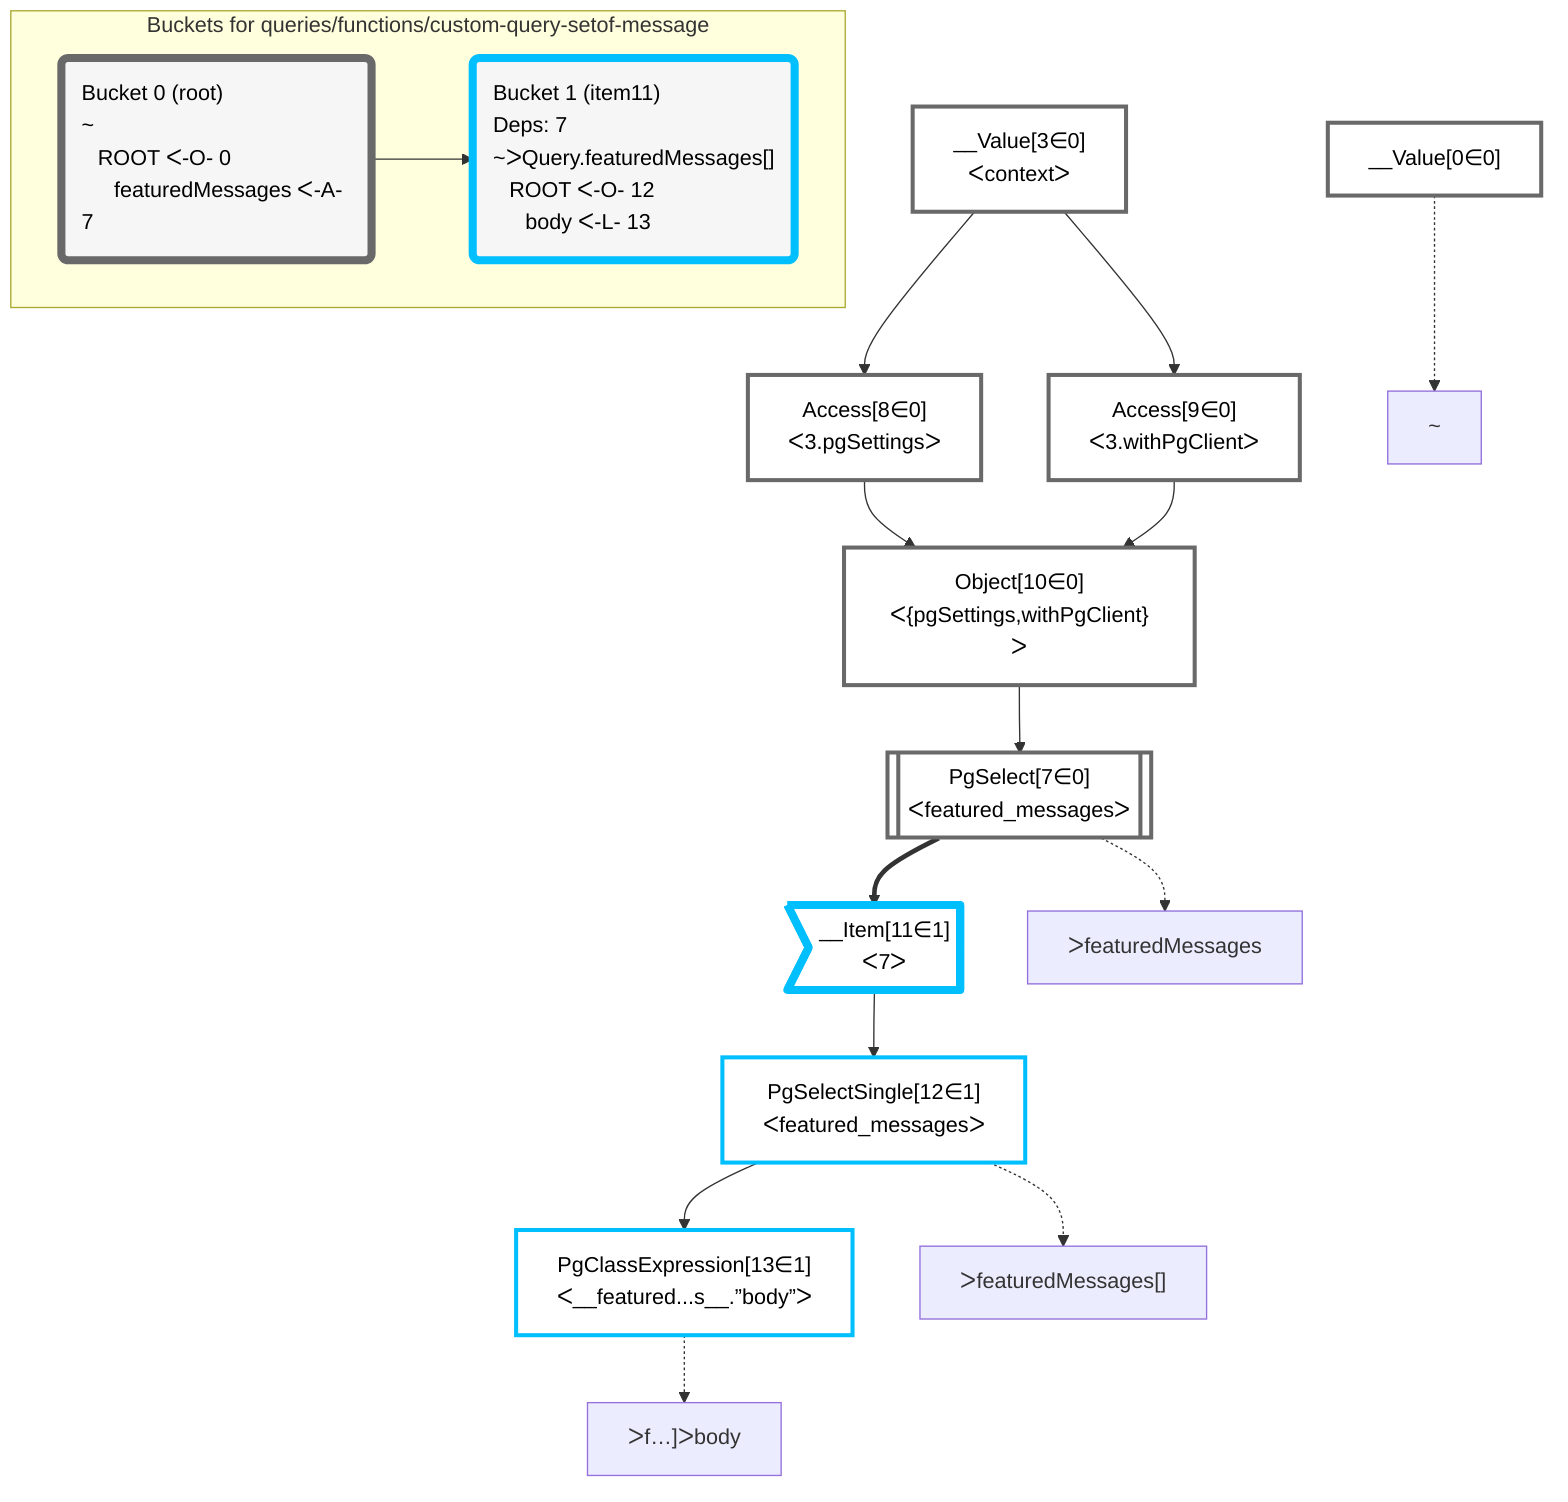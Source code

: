 graph TD
    classDef path fill:#eee,stroke:#000,color:#000
    classDef plan fill:#fff,stroke-width:3px,color:#000
    classDef itemplan fill:#fff,stroke-width:6px,color:#000
    classDef sideeffectplan fill:#f00,stroke-width:6px,color:#000
    classDef bucket fill:#f6f6f6,color:#000,stroke-width:6px,text-align:left


    %% define plans
    __Value0["__Value[0∈0]"]:::plan
    __Value3["__Value[3∈0]<br />ᐸcontextᐳ"]:::plan
    Access8["Access[8∈0]<br />ᐸ3.pgSettingsᐳ"]:::plan
    Access9["Access[9∈0]<br />ᐸ3.withPgClientᐳ"]:::plan
    Object10["Object[10∈0]<br />ᐸ{pgSettings,withPgClient}ᐳ"]:::plan
    PgSelect7[["PgSelect[7∈0]<br />ᐸfeatured_messagesᐳ"]]:::plan
    __Item11>"__Item[11∈1]<br />ᐸ7ᐳ"]:::itemplan
    PgSelectSingle12["PgSelectSingle[12∈1]<br />ᐸfeatured_messagesᐳ"]:::plan
    PgClassExpression13["PgClassExpression[13∈1]<br />ᐸ__featured...s__.”body”ᐳ"]:::plan

    %% plan dependencies
    __Value3 --> Access8
    __Value3 --> Access9
    Access8 & Access9 --> Object10
    Object10 --> PgSelect7
    PgSelect7 ==> __Item11
    __Item11 --> PgSelectSingle12
    PgSelectSingle12 --> PgClassExpression13

    %% plan-to-path relationships
    P0["~"]
    __Value0 -.-> P0
    P7["ᐳfeaturedMessages"]
    PgSelect7 -.-> P7
    P12["ᐳfeaturedMessages[]"]
    PgSelectSingle12 -.-> P12
    P13["ᐳf…]ᐳbody"]
    PgClassExpression13 -.-> P13

    subgraph "Buckets for queries/functions/custom-query-setof-message"
    Bucket0("Bucket 0 (root)<br />~<br />⠀ROOT ᐸ-O- 0<br />⠀⠀featuredMessages ᐸ-A- 7"):::bucket
    classDef bucket0 stroke:#696969
    class Bucket0,__Value0,__Value3,PgSelect7,Access8,Access9,Object10 bucket0
    Bucket1("Bucket 1 (item11)<br />Deps: 7<br />~ᐳQuery.featuredMessages[]<br />⠀ROOT ᐸ-O- 12<br />⠀⠀body ᐸ-L- 13"):::bucket
    classDef bucket1 stroke:#00bfff
    class Bucket1,__Item11,PgSelectSingle12,PgClassExpression13 bucket1
    Bucket0 --> Bucket1
    end